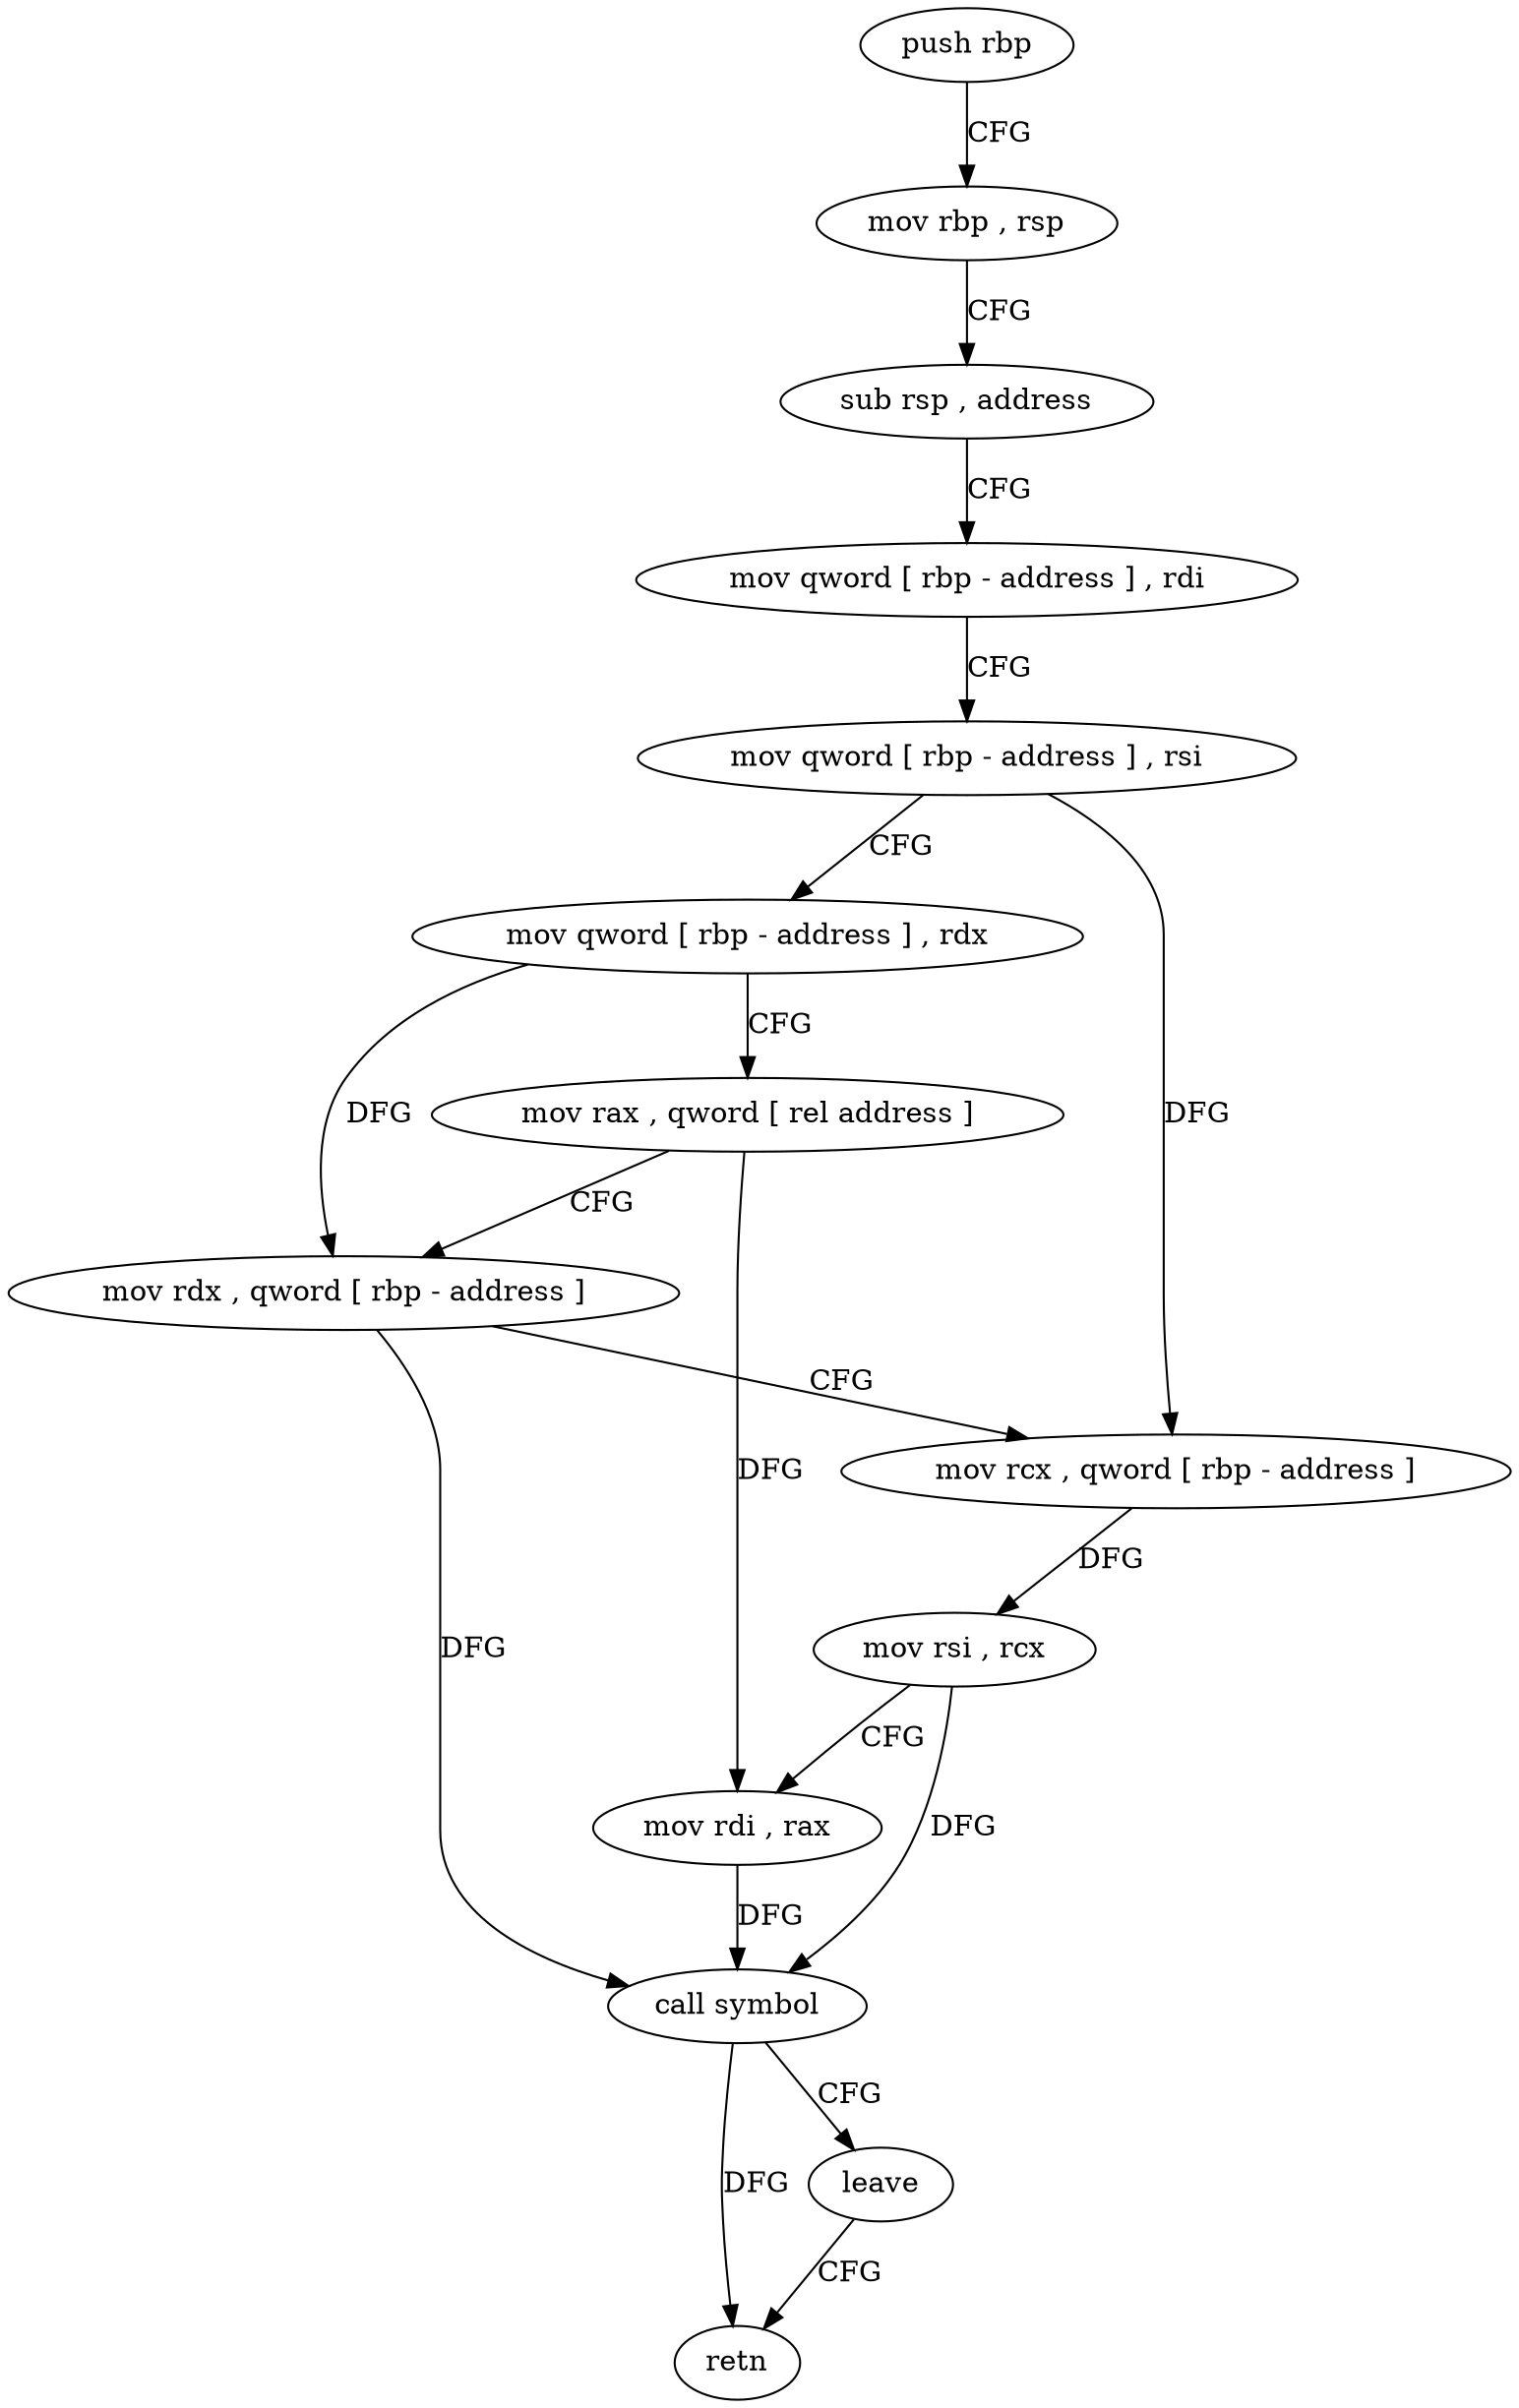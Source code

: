 digraph "func" {
"4216290" [label = "push rbp" ]
"4216291" [label = "mov rbp , rsp" ]
"4216294" [label = "sub rsp , address" ]
"4216298" [label = "mov qword [ rbp - address ] , rdi" ]
"4216302" [label = "mov qword [ rbp - address ] , rsi" ]
"4216306" [label = "mov qword [ rbp - address ] , rdx" ]
"4216310" [label = "mov rax , qword [ rel address ]" ]
"4216317" [label = "mov rdx , qword [ rbp - address ]" ]
"4216321" [label = "mov rcx , qword [ rbp - address ]" ]
"4216325" [label = "mov rsi , rcx" ]
"4216328" [label = "mov rdi , rax" ]
"4216331" [label = "call symbol" ]
"4216336" [label = "leave" ]
"4216337" [label = "retn" ]
"4216290" -> "4216291" [ label = "CFG" ]
"4216291" -> "4216294" [ label = "CFG" ]
"4216294" -> "4216298" [ label = "CFG" ]
"4216298" -> "4216302" [ label = "CFG" ]
"4216302" -> "4216306" [ label = "CFG" ]
"4216302" -> "4216321" [ label = "DFG" ]
"4216306" -> "4216310" [ label = "CFG" ]
"4216306" -> "4216317" [ label = "DFG" ]
"4216310" -> "4216317" [ label = "CFG" ]
"4216310" -> "4216328" [ label = "DFG" ]
"4216317" -> "4216321" [ label = "CFG" ]
"4216317" -> "4216331" [ label = "DFG" ]
"4216321" -> "4216325" [ label = "DFG" ]
"4216325" -> "4216328" [ label = "CFG" ]
"4216325" -> "4216331" [ label = "DFG" ]
"4216328" -> "4216331" [ label = "DFG" ]
"4216331" -> "4216336" [ label = "CFG" ]
"4216331" -> "4216337" [ label = "DFG" ]
"4216336" -> "4216337" [ label = "CFG" ]
}
